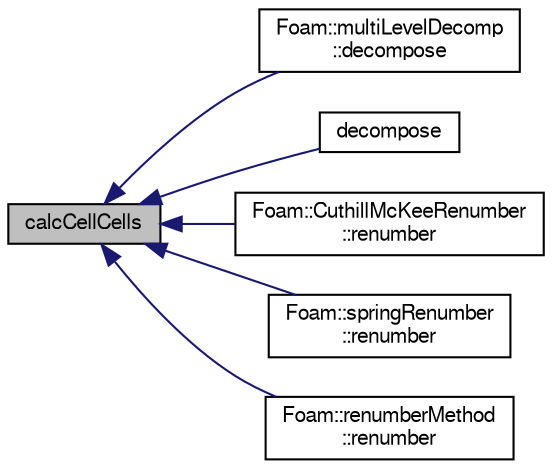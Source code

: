 digraph "calcCellCells"
{
  bgcolor="transparent";
  edge [fontname="FreeSans",fontsize="10",labelfontname="FreeSans",labelfontsize="10"];
  node [fontname="FreeSans",fontsize="10",shape=record];
  rankdir="LR";
  Node1578 [label="calcCellCells",height=0.2,width=0.4,color="black", fillcolor="grey75", style="filled", fontcolor="black"];
  Node1578 -> Node1579 [dir="back",color="midnightblue",fontsize="10",style="solid",fontname="FreeSans"];
  Node1579 [label="Foam::multiLevelDecomp\l::decompose",height=0.2,width=0.4,color="black",URL="$a28614.html#a971139d60fbf525c8a4dae56d9a386da",tooltip="Return for every coordinate the wanted processor number. Use the. "];
  Node1578 -> Node1580 [dir="back",color="midnightblue",fontsize="10",style="solid",fontname="FreeSans"];
  Node1580 [label="decompose",height=0.2,width=0.4,color="black",URL="$a28594.html#a0a5edb1144e54a9e79b6b807e05b9746",tooltip="Like decompose but with uniform weights on the cells. "];
  Node1578 -> Node1581 [dir="back",color="midnightblue",fontsize="10",style="solid",fontname="FreeSans"];
  Node1581 [label="Foam::CuthillMcKeeRenumber\l::renumber",height=0.2,width=0.4,color="black",URL="$a29202.html#a43e03f902cbbeb39d4552a7e1cee9e73",tooltip="Return the order in which cells need to be visited, i.e. "];
  Node1578 -> Node1582 [dir="back",color="midnightblue",fontsize="10",style="solid",fontname="FreeSans"];
  Node1582 [label="Foam::springRenumber\l::renumber",height=0.2,width=0.4,color="black",URL="$a29218.html#a43e03f902cbbeb39d4552a7e1cee9e73",tooltip="Return the order in which cells need to be visited, i.e. "];
  Node1578 -> Node1583 [dir="back",color="midnightblue",fontsize="10",style="solid",fontname="FreeSans"];
  Node1583 [label="Foam::renumberMethod\l::renumber",height=0.2,width=0.4,color="black",URL="$a29214.html#a843e2f91d0a46d72aba74cdb3be2930a",tooltip="Return the order in which cells need to be visited, i.e. "];
}
